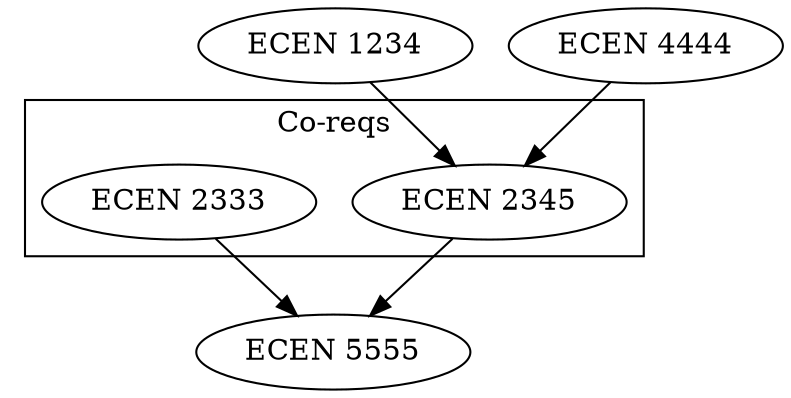  digraph graphname {
    subgraph cluster0 {
        "ECEN 2345";
        "ECEN 2333";
        label="Co-reqs";
    }

    "ECEN 1234" -> "ECEN 2345";
    "ECEN 4444" -> "ECEN 2345";
    "ECEN 2345" -> "ECEN 5555";
    "ECEN 2333" -> "ECEN 5555";
 }
